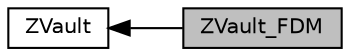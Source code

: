 digraph "ZVault_FDM"
{
  edge [fontname="Helvetica",fontsize="10",labelfontname="Helvetica",labelfontsize="10"];
  node [fontname="Helvetica",fontsize="10",shape=box];
  rankdir=LR;
  Node0 [label="ZVault_FDM",height=0.2,width=0.4,color="black", fillcolor="grey75", style="filled", fontcolor="black",tooltip="Collection of methods for form finding using force density method."];
  Node1 [label="ZVault",height=0.2,width=0.4,color="black", fillcolor="white", style="filled",URL="$group__z_vault.html",tooltip="Collection of methods for form-finding compressin or tension nets ."];
  Node1->Node0 [shape=plaintext, dir="back", style="solid"];
}
